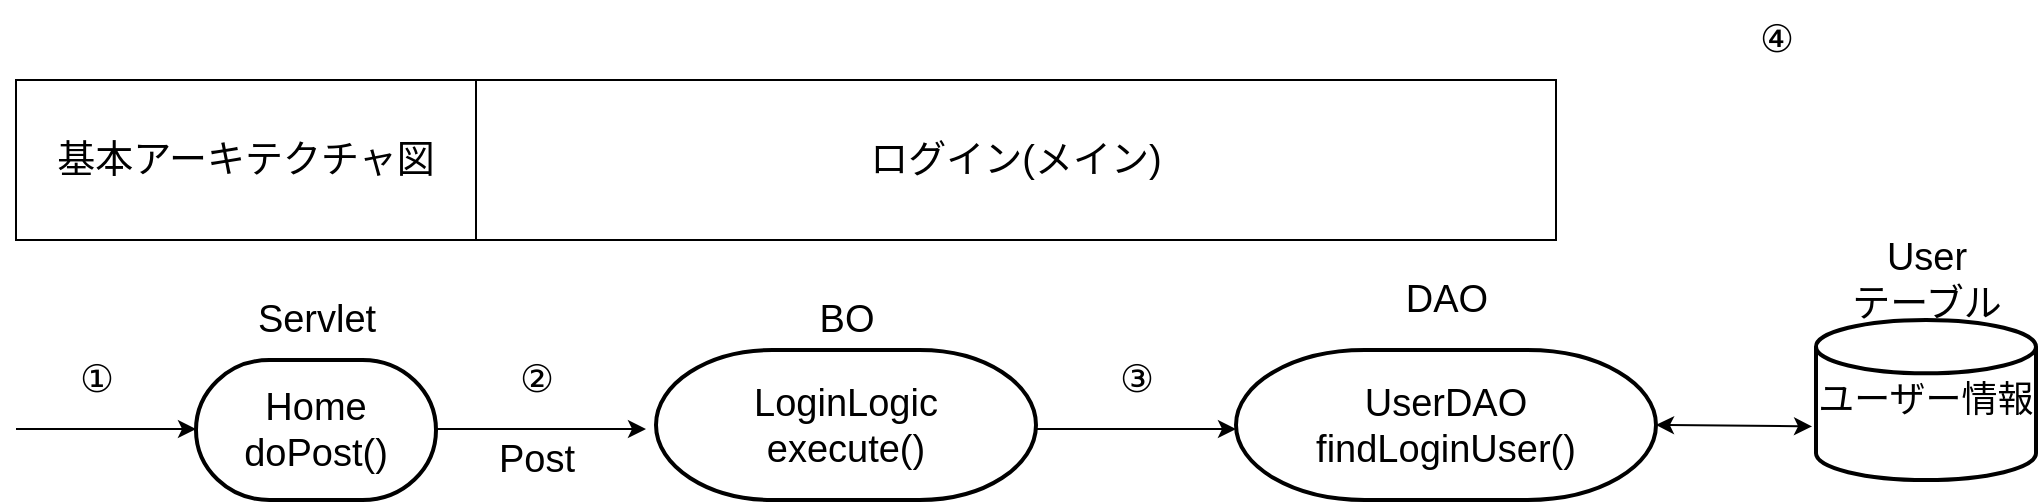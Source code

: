 <mxfile version="27.0.1">
  <diagram name="ページ1" id="E7BrTkLixouV0be_wUWo">
    <mxGraphModel dx="1034" dy="578" grid="1" gridSize="10" guides="1" tooltips="1" connect="1" arrows="1" fold="1" page="1" pageScale="1" pageWidth="827" pageHeight="1169" math="0" shadow="0">
      <root>
        <mxCell id="0" />
        <mxCell id="1" parent="0" />
        <mxCell id="8fi8GzwZuvhR6L9CzxKB-1" value="基本アーキテクチャ図" style="rounded=0;whiteSpace=wrap;html=1;fontSize=19;align=center;" vertex="1" parent="1">
          <mxGeometry x="120" y="40" width="230" height="80" as="geometry" />
        </mxCell>
        <mxCell id="8fi8GzwZuvhR6L9CzxKB-2" value="ログイン(メイン)" style="rounded=0;whiteSpace=wrap;html=1;fontSize=19;align=center;" vertex="1" parent="1">
          <mxGeometry x="350" y="40" width="540" height="80" as="geometry" />
        </mxCell>
        <mxCell id="8fi8GzwZuvhR6L9CzxKB-3" value="&lt;font style=&quot;font-size: 19px;&quot;&gt;①&lt;/font&gt;" style="text;html=1;align=center;verticalAlign=middle;resizable=0;points=[];autosize=1;strokeColor=none;fillColor=none;fontFamily=Helvetica;fontSize=12;fontColor=default;" vertex="1" parent="1">
          <mxGeometry x="140" y="170" width="40" height="40" as="geometry" />
        </mxCell>
        <mxCell id="8fi8GzwZuvhR6L9CzxKB-4" value="&lt;font style=&quot;font-size: 19px;&quot;&gt;Post&lt;/font&gt;" style="text;html=1;align=center;verticalAlign=middle;resizable=0;points=[];autosize=1;strokeColor=none;fillColor=none;fontFamily=Helvetica;fontSize=12;fontColor=default;" vertex="1" parent="1">
          <mxGeometry x="350" y="210" width="60" height="40" as="geometry" />
        </mxCell>
        <mxCell id="8fi8GzwZuvhR6L9CzxKB-5" value="" style="endArrow=classic;html=1;rounded=0;fontFamily=Helvetica;fontSize=12;fontColor=default;" edge="1" parent="1">
          <mxGeometry width="50" height="50" relative="1" as="geometry">
            <mxPoint x="120" y="214.5" as="sourcePoint" />
            <mxPoint x="210" y="214.5" as="targetPoint" />
          </mxGeometry>
        </mxCell>
        <mxCell id="8fi8GzwZuvhR6L9CzxKB-6" value="&lt;div&gt;&lt;font style=&quot;font-size: 19px;&quot;&gt;Home&lt;/font&gt;&lt;/div&gt;&lt;div&gt;&lt;font style=&quot;font-size: 19px;&quot;&gt;doPost()&lt;/font&gt;&lt;/div&gt;" style="strokeWidth=2;html=1;shape=mxgraph.flowchart.terminator;whiteSpace=wrap;rounded=0;strokeColor=default;align=center;verticalAlign=middle;fontFamily=Helvetica;fontSize=12;fontColor=default;fillColor=default;" vertex="1" parent="1">
          <mxGeometry x="210" y="180" width="120" height="70" as="geometry" />
        </mxCell>
        <mxCell id="8fi8GzwZuvhR6L9CzxKB-7" value="&lt;span style=&quot;font-size: 19px;&quot;&gt;②&lt;/span&gt;" style="text;html=1;align=center;verticalAlign=middle;resizable=0;points=[];autosize=1;strokeColor=none;fillColor=none;fontFamily=Helvetica;fontSize=12;fontColor=default;" vertex="1" parent="1">
          <mxGeometry x="360" y="170" width="40" height="40" as="geometry" />
        </mxCell>
        <mxCell id="8fi8GzwZuvhR6L9CzxKB-8" value="&lt;span style=&quot;font-size: 19px;&quot;&gt;Servlet&lt;/span&gt;" style="text;html=1;align=center;verticalAlign=middle;resizable=0;points=[];autosize=1;strokeColor=none;fillColor=none;fontFamily=Helvetica;fontSize=12;fontColor=default;" vertex="1" parent="1">
          <mxGeometry x="230" y="140" width="80" height="40" as="geometry" />
        </mxCell>
        <mxCell id="8fi8GzwZuvhR6L9CzxKB-9" value="" style="endArrow=classic;html=1;rounded=0;fontFamily=Helvetica;fontSize=12;fontColor=default;" edge="1" parent="1">
          <mxGeometry width="50" height="50" relative="1" as="geometry">
            <mxPoint x="330" y="214.5" as="sourcePoint" />
            <mxPoint x="435" y="214.5" as="targetPoint" />
          </mxGeometry>
        </mxCell>
        <mxCell id="8fi8GzwZuvhR6L9CzxKB-11" value="&lt;font style=&quot;font-size: 19px;&quot;&gt;LoginLogic&lt;/font&gt;&lt;div&gt;&lt;font style=&quot;font-size: 19px;&quot;&gt;execute()&lt;/font&gt;&lt;/div&gt;" style="strokeWidth=2;html=1;shape=mxgraph.flowchart.terminator;whiteSpace=wrap;rounded=0;strokeColor=default;align=center;verticalAlign=middle;fontFamily=Helvetica;fontSize=12;fontColor=default;fillColor=default;" vertex="1" parent="1">
          <mxGeometry x="440" y="175" width="190" height="75" as="geometry" />
        </mxCell>
        <mxCell id="8fi8GzwZuvhR6L9CzxKB-12" value="&lt;font style=&quot;font-size: 19px;&quot;&gt;UserDAO&lt;/font&gt;&lt;div&gt;&lt;span style=&quot;font-size: 19px;&quot;&gt;findLoginUser()&lt;/span&gt;&lt;/div&gt;" style="strokeWidth=2;html=1;shape=mxgraph.flowchart.terminator;whiteSpace=wrap;rounded=0;strokeColor=default;align=center;verticalAlign=middle;fontFamily=Helvetica;fontSize=12;fontColor=default;fillColor=default;" vertex="1" parent="1">
          <mxGeometry x="730" y="175" width="210" height="75" as="geometry" />
        </mxCell>
        <mxCell id="8fi8GzwZuvhR6L9CzxKB-13" value="&lt;span style=&quot;font-size: 19px;&quot;&gt;③&lt;/span&gt;" style="text;html=1;align=center;verticalAlign=middle;resizable=0;points=[];autosize=1;strokeColor=none;fillColor=none;fontFamily=Helvetica;fontSize=12;fontColor=default;" vertex="1" parent="1">
          <mxGeometry x="660" y="170" width="40" height="40" as="geometry" />
        </mxCell>
        <mxCell id="8fi8GzwZuvhR6L9CzxKB-14" value="" style="endArrow=classic;html=1;rounded=0;fontFamily=Helvetica;fontSize=12;fontColor=default;" edge="1" parent="1">
          <mxGeometry width="50" height="50" relative="1" as="geometry">
            <mxPoint x="630" y="214.5" as="sourcePoint" />
            <mxPoint x="730" y="214.5" as="targetPoint" />
          </mxGeometry>
        </mxCell>
        <mxCell id="8fi8GzwZuvhR6L9CzxKB-16" value="&lt;span style=&quot;font-size: 19px;&quot;&gt;BO&lt;/span&gt;" style="text;html=1;align=center;verticalAlign=middle;resizable=0;points=[];autosize=1;strokeColor=none;fillColor=none;fontFamily=Helvetica;fontSize=12;fontColor=default;" vertex="1" parent="1">
          <mxGeometry x="510" y="140" width="50" height="40" as="geometry" />
        </mxCell>
        <mxCell id="8fi8GzwZuvhR6L9CzxKB-17" value="&lt;span style=&quot;font-size: 19px;&quot;&gt;DAO&lt;/span&gt;" style="text;html=1;align=center;verticalAlign=middle;resizable=0;points=[];autosize=1;strokeColor=none;fillColor=none;fontFamily=Helvetica;fontSize=12;fontColor=default;" vertex="1" parent="1">
          <mxGeometry x="805" y="130" width="60" height="40" as="geometry" />
        </mxCell>
        <mxCell id="8fi8GzwZuvhR6L9CzxKB-18" value="&lt;font style=&quot;font-size: 18px;&quot;&gt;ユーザー情報&lt;/font&gt;" style="strokeWidth=2;html=1;shape=mxgraph.flowchart.database;whiteSpace=wrap;rounded=0;strokeColor=default;align=center;verticalAlign=middle;fontFamily=Helvetica;fontSize=12;fontColor=default;fillColor=default;" vertex="1" parent="1">
          <mxGeometry x="1020" y="160" width="110" height="80" as="geometry" />
        </mxCell>
        <mxCell id="8fi8GzwZuvhR6L9CzxKB-19" value="&lt;span style=&quot;font-size: 19px;&quot;&gt;User&lt;/span&gt;&lt;br&gt;&lt;div&gt;&lt;span style=&quot;font-size: 19px;&quot;&gt;テーブル&lt;/span&gt;&lt;/div&gt;" style="text;html=1;align=center;verticalAlign=middle;resizable=0;points=[];autosize=1;strokeColor=none;fillColor=none;fontFamily=Helvetica;fontSize=12;fontColor=default;" vertex="1" parent="1">
          <mxGeometry x="1025" y="110" width="100" height="60" as="geometry" />
        </mxCell>
        <mxCell id="8fi8GzwZuvhR6L9CzxKB-20" value="" style="endArrow=classic;startArrow=classic;html=1;rounded=0;fontFamily=Helvetica;fontSize=12;fontColor=default;exitX=1;exitY=0.5;exitDx=0;exitDy=0;exitPerimeter=0;entryX=-0.018;entryY=0.665;entryDx=0;entryDy=0;entryPerimeter=0;" edge="1" parent="1" source="8fi8GzwZuvhR6L9CzxKB-12" target="8fi8GzwZuvhR6L9CzxKB-18">
          <mxGeometry width="50" height="50" relative="1" as="geometry">
            <mxPoint x="950" y="219" as="sourcePoint" />
            <mxPoint x="1020" y="210" as="targetPoint" />
          </mxGeometry>
        </mxCell>
        <mxCell id="8fi8GzwZuvhR6L9CzxKB-21" value="&lt;span style=&quot;font-size: 19px;&quot;&gt;④&lt;/span&gt;" style="text;html=1;align=center;verticalAlign=middle;resizable=0;points=[];autosize=1;strokeColor=none;fillColor=none;fontFamily=Helvetica;fontSize=12;fontColor=default;" vertex="1" parent="1">
          <mxGeometry x="980" width="40" height="40" as="geometry" />
        </mxCell>
      </root>
    </mxGraphModel>
  </diagram>
</mxfile>

